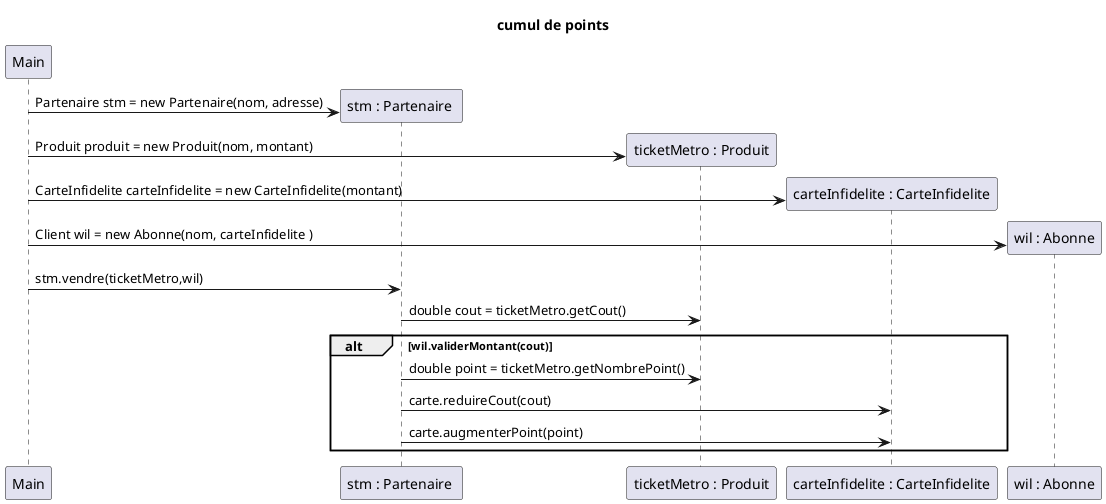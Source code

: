 @startuml
title cumul de points
participant Main
participant "stm : Partenaire " as Partenaire
participant "ticketMetro : Produit" as Produit
participant "carteInfidelite : CarteInfidelite" as Carte
participant  "wil : Abonne" as Abonne
Main -> Partenaire ** : Partenaire stm = new Partenaire(nom, adresse)
Main -> Produit ** : Produit produit = new Produit(nom, montant)
Main -> Carte ** : CarteInfidelite carteInfidelite = new CarteInfidelite(montant)
Main -> Abonne ** : Client wil = new Abonne(nom, carteInfidelite )
Main->Partenaire  : stm.vendre(ticketMetro,wil)
Partenaire->Produit : double cout = ticketMetro.getCout()
alt wil.validerMontant(cout)
    Partenaire->Produit : double point = ticketMetro.getNombrePoint()
    Partenaire->Carte : carte.reduireCout(cout)
    Partenaire->Carte : carte.augmenterPoint(point)
end
@enduml

@startuml
title Bonus d'infidelite
participant Main
participant "carteInfidelite : CarteInfidelite" as Carte
Main->Carte ** : calculerBonus()
activate Carte
Carte->Carte : point += 10 * listeDesPartenaireDuMois.size()
deactivate Carte
@enduml

@startuml
title consulter solde
participant Main
participant "carteInfidelite : CarteInfidelite" as Carte
/'Est ce que nous devons ajouter l'authentification'/
/'Si oui decommenter la ligne 36 et retirer ** a la ligne 38'/
' Main->Carte ** : validerMotDePasse(mdp)
Main->Carte ** : getSolde()
return solde

@enduml

@startuml
title catalogue cadeau
participant Main
participant "collectionProduit : CollectionProduit" as collection
participant "cadeau : Cadeau" as cadeau
Main->collection**:getDescription()
collection->collection : iterator = collectionProduit.iterator()
loop iterator.hasNext()
collection->cadeau ** : cadeau (Cadeau)iterator.next()
collection->cadeau  : cadeau.getDescription()
end

@enduml

@startuml
title achat cadeau
participant main
participant "partenaire : Partenaire" as partenaire
participant "abonne: Abonne" as abonne
participant "carteInfidelite : CarteInfidelite" as carteInfidelite
participant "cadeau:Cadeau" as cadeau

main->partenaire ** : partenaire = new Partenaire(nom,adresse)
main->carteInfidelite ** : carte= new CarteInfidelite(mdp)
main->abonne ** : abonne = new Abonne(nom,carte)
main->cadeau ** : cadeau = new Cadeau(point)
main->partenaire : offrir(cadeau, abonne)
activate partenaire
partenaire -> abonne : abonne.validerCarte(mdp)
abonne->carteInfidelite: boolean valide = carteInfidelite.valider(mdp)
alt valide == true
partenaire->cadeau: point = cadeau.getNombrePoint()
partenaire->carteInfidelite : abonne.carteInfidelite.reduirePoint(point)
partenaire->carteInfidelite : abonne.carteInfidelite.ajouterListeDesPartenairesDuMois(this)
end 
deactivate partenaire
@enduml

